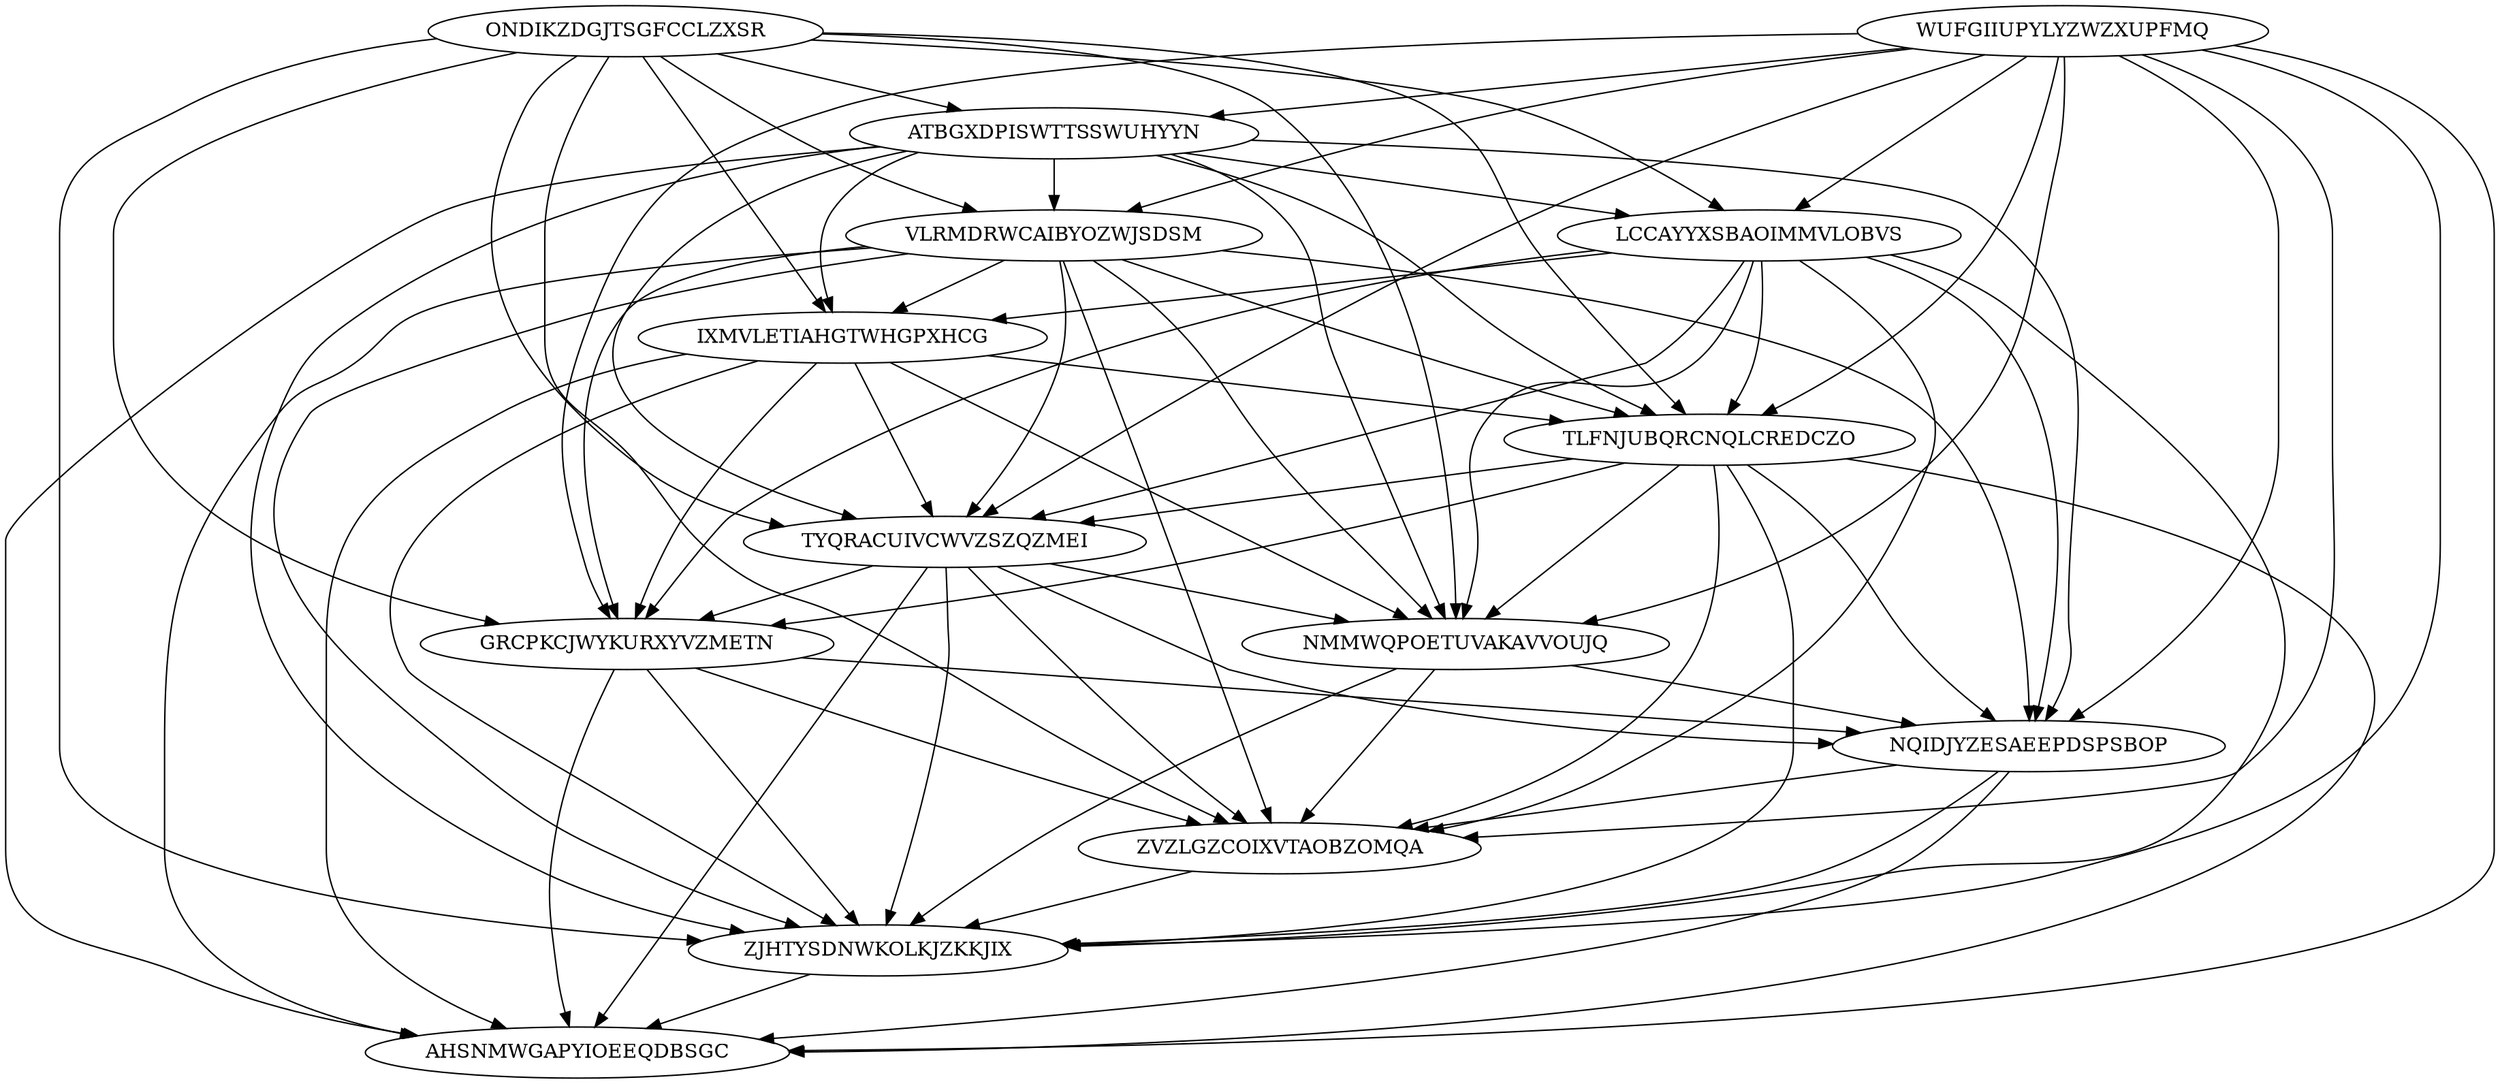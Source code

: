digraph N14M78 {
	ONDIKZDGJTSGFCCLZXSR	[Weight=20];
	WUFGIIUPYLYZWZXUPFMQ	[Weight=18];
	ATBGXDPISWTTSSWUHYYN	[Weight=17];
	VLRMDRWCAIBYOZWJSDSM	[Weight=11];
	LCCAYYXSBAOIMMVLOBVS	[Weight=11];
	IXMVLETIAHGTWHGPXHCG	[Weight=10];
	TLFNJUBQRCNQLCREDCZO	[Weight=10];
	TYQRACUIVCWVZSZQZMEI	[Weight=10];
	GRCPKCJWYKURXYVZMETN	[Weight=15];
	NMMWQPOETUVAKAVVOUJQ	[Weight=13];
	NQIDJYZESAEEPDSPSBOP	[Weight=12];
	ZVZLGZCOIXVTAOBZOMQA	[Weight=18];
	ZJHTYSDNWKOLKJZKKJIX	[Weight=17];
	AHSNMWGAPYIOEEQDBSGC	[Weight=10];
	GRCPKCJWYKURXYVZMETN -> ZJHTYSDNWKOLKJZKKJIX [Weight=20];
	ONDIKZDGJTSGFCCLZXSR -> IXMVLETIAHGTWHGPXHCG [Weight=16];
	TYQRACUIVCWVZSZQZMEI -> AHSNMWGAPYIOEEQDBSGC [Weight=16];
	LCCAYYXSBAOIMMVLOBVS -> IXMVLETIAHGTWHGPXHCG [Weight=17];
	WUFGIIUPYLYZWZXUPFMQ -> TYQRACUIVCWVZSZQZMEI [Weight=14];
	WUFGIIUPYLYZWZXUPFMQ -> ZJHTYSDNWKOLKJZKKJIX [Weight=19];
	WUFGIIUPYLYZWZXUPFMQ -> NMMWQPOETUVAKAVVOUJQ [Weight=15];
	LCCAYYXSBAOIMMVLOBVS -> TLFNJUBQRCNQLCREDCZO [Weight=12];
	ATBGXDPISWTTSSWUHYYN -> LCCAYYXSBAOIMMVLOBVS [Weight=19];
	LCCAYYXSBAOIMMVLOBVS -> ZJHTYSDNWKOLKJZKKJIX [Weight=13];
	ONDIKZDGJTSGFCCLZXSR -> TLFNJUBQRCNQLCREDCZO [Weight=11];
	ONDIKZDGJTSGFCCLZXSR -> GRCPKCJWYKURXYVZMETN [Weight=10];
	IXMVLETIAHGTWHGPXHCG -> AHSNMWGAPYIOEEQDBSGC [Weight=13];
	NMMWQPOETUVAKAVVOUJQ -> NQIDJYZESAEEPDSPSBOP [Weight=13];
	GRCPKCJWYKURXYVZMETN -> ZVZLGZCOIXVTAOBZOMQA [Weight=12];
	ATBGXDPISWTTSSWUHYYN -> IXMVLETIAHGTWHGPXHCG [Weight=12];
	TLFNJUBQRCNQLCREDCZO -> ZJHTYSDNWKOLKJZKKJIX [Weight=10];
	ZVZLGZCOIXVTAOBZOMQA -> ZJHTYSDNWKOLKJZKKJIX [Weight=11];
	ONDIKZDGJTSGFCCLZXSR -> LCCAYYXSBAOIMMVLOBVS [Weight=19];
	ATBGXDPISWTTSSWUHYYN -> NQIDJYZESAEEPDSPSBOP [Weight=18];
	VLRMDRWCAIBYOZWJSDSM -> ZJHTYSDNWKOLKJZKKJIX [Weight=10];
	NMMWQPOETUVAKAVVOUJQ -> ZJHTYSDNWKOLKJZKKJIX [Weight=12];
	TYQRACUIVCWVZSZQZMEI -> NMMWQPOETUVAKAVVOUJQ [Weight=20];
	VLRMDRWCAIBYOZWJSDSM -> AHSNMWGAPYIOEEQDBSGC [Weight=20];
	VLRMDRWCAIBYOZWJSDSM -> TYQRACUIVCWVZSZQZMEI [Weight=19];
	TLFNJUBQRCNQLCREDCZO -> TYQRACUIVCWVZSZQZMEI [Weight=18];
	LCCAYYXSBAOIMMVLOBVS -> GRCPKCJWYKURXYVZMETN [Weight=17];
	LCCAYYXSBAOIMMVLOBVS -> NMMWQPOETUVAKAVVOUJQ [Weight=13];
	VLRMDRWCAIBYOZWJSDSM -> NMMWQPOETUVAKAVVOUJQ [Weight=10];
	VLRMDRWCAIBYOZWJSDSM -> IXMVLETIAHGTWHGPXHCG [Weight=16];
	LCCAYYXSBAOIMMVLOBVS -> TYQRACUIVCWVZSZQZMEI [Weight=10];
	ATBGXDPISWTTSSWUHYYN -> VLRMDRWCAIBYOZWJSDSM [Weight=10];
	WUFGIIUPYLYZWZXUPFMQ -> ZVZLGZCOIXVTAOBZOMQA [Weight=13];
	VLRMDRWCAIBYOZWJSDSM -> GRCPKCJWYKURXYVZMETN [Weight=20];
	WUFGIIUPYLYZWZXUPFMQ -> TLFNJUBQRCNQLCREDCZO [Weight=13];
	ONDIKZDGJTSGFCCLZXSR -> VLRMDRWCAIBYOZWJSDSM [Weight=13];
	TLFNJUBQRCNQLCREDCZO -> GRCPKCJWYKURXYVZMETN [Weight=17];
	ONDIKZDGJTSGFCCLZXSR -> TYQRACUIVCWVZSZQZMEI [Weight=20];
	WUFGIIUPYLYZWZXUPFMQ -> LCCAYYXSBAOIMMVLOBVS [Weight=17];
	IXMVLETIAHGTWHGPXHCG -> TYQRACUIVCWVZSZQZMEI [Weight=14];
	IXMVLETIAHGTWHGPXHCG -> ZJHTYSDNWKOLKJZKKJIX [Weight=14];
	NQIDJYZESAEEPDSPSBOP -> AHSNMWGAPYIOEEQDBSGC [Weight=20];
	GRCPKCJWYKURXYVZMETN -> NQIDJYZESAEEPDSPSBOP [Weight=17];
	TYQRACUIVCWVZSZQZMEI -> NQIDJYZESAEEPDSPSBOP [Weight=18];
	ONDIKZDGJTSGFCCLZXSR -> ATBGXDPISWTTSSWUHYYN [Weight=14];
	VLRMDRWCAIBYOZWJSDSM -> ZVZLGZCOIXVTAOBZOMQA [Weight=20];
	IXMVLETIAHGTWHGPXHCG -> NMMWQPOETUVAKAVVOUJQ [Weight=20];
	LCCAYYXSBAOIMMVLOBVS -> ZVZLGZCOIXVTAOBZOMQA [Weight=11];
	NQIDJYZESAEEPDSPSBOP -> ZJHTYSDNWKOLKJZKKJIX [Weight=13];
	ATBGXDPISWTTSSWUHYYN -> TLFNJUBQRCNQLCREDCZO [Weight=19];
	ATBGXDPISWTTSSWUHYYN -> ZJHTYSDNWKOLKJZKKJIX [Weight=18];
	ONDIKZDGJTSGFCCLZXSR -> ZVZLGZCOIXVTAOBZOMQA [Weight=15];
	NMMWQPOETUVAKAVVOUJQ -> ZVZLGZCOIXVTAOBZOMQA [Weight=12];
	VLRMDRWCAIBYOZWJSDSM -> NQIDJYZESAEEPDSPSBOP [Weight=14];
	TYQRACUIVCWVZSZQZMEI -> GRCPKCJWYKURXYVZMETN [Weight=15];
	ATBGXDPISWTTSSWUHYYN -> AHSNMWGAPYIOEEQDBSGC [Weight=19];
	ATBGXDPISWTTSSWUHYYN -> TYQRACUIVCWVZSZQZMEI [Weight=15];
	IXMVLETIAHGTWHGPXHCG -> GRCPKCJWYKURXYVZMETN [Weight=20];
	ONDIKZDGJTSGFCCLZXSR -> NMMWQPOETUVAKAVVOUJQ [Weight=10];
	NQIDJYZESAEEPDSPSBOP -> ZVZLGZCOIXVTAOBZOMQA [Weight=20];
	TYQRACUIVCWVZSZQZMEI -> ZVZLGZCOIXVTAOBZOMQA [Weight=17];
	WUFGIIUPYLYZWZXUPFMQ -> AHSNMWGAPYIOEEQDBSGC [Weight=11];
	WUFGIIUPYLYZWZXUPFMQ -> NQIDJYZESAEEPDSPSBOP [Weight=13];
	IXMVLETIAHGTWHGPXHCG -> TLFNJUBQRCNQLCREDCZO [Weight=17];
	WUFGIIUPYLYZWZXUPFMQ -> VLRMDRWCAIBYOZWJSDSM [Weight=19];
	WUFGIIUPYLYZWZXUPFMQ -> GRCPKCJWYKURXYVZMETN [Weight=19];
	ZJHTYSDNWKOLKJZKKJIX -> AHSNMWGAPYIOEEQDBSGC [Weight=13];
	TLFNJUBQRCNQLCREDCZO -> ZVZLGZCOIXVTAOBZOMQA [Weight=16];
	WUFGIIUPYLYZWZXUPFMQ -> ATBGXDPISWTTSSWUHYYN [Weight=11];
	TYQRACUIVCWVZSZQZMEI -> ZJHTYSDNWKOLKJZKKJIX [Weight=20];
	ONDIKZDGJTSGFCCLZXSR -> ZJHTYSDNWKOLKJZKKJIX [Weight=20];
	TLFNJUBQRCNQLCREDCZO -> NMMWQPOETUVAKAVVOUJQ [Weight=10];
	TLFNJUBQRCNQLCREDCZO -> NQIDJYZESAEEPDSPSBOP [Weight=17];
	GRCPKCJWYKURXYVZMETN -> AHSNMWGAPYIOEEQDBSGC [Weight=17];
	TLFNJUBQRCNQLCREDCZO -> AHSNMWGAPYIOEEQDBSGC [Weight=13];
	ATBGXDPISWTTSSWUHYYN -> NMMWQPOETUVAKAVVOUJQ [Weight=16];
	VLRMDRWCAIBYOZWJSDSM -> TLFNJUBQRCNQLCREDCZO [Weight=15];
	LCCAYYXSBAOIMMVLOBVS -> NQIDJYZESAEEPDSPSBOP [Weight=10];
}
